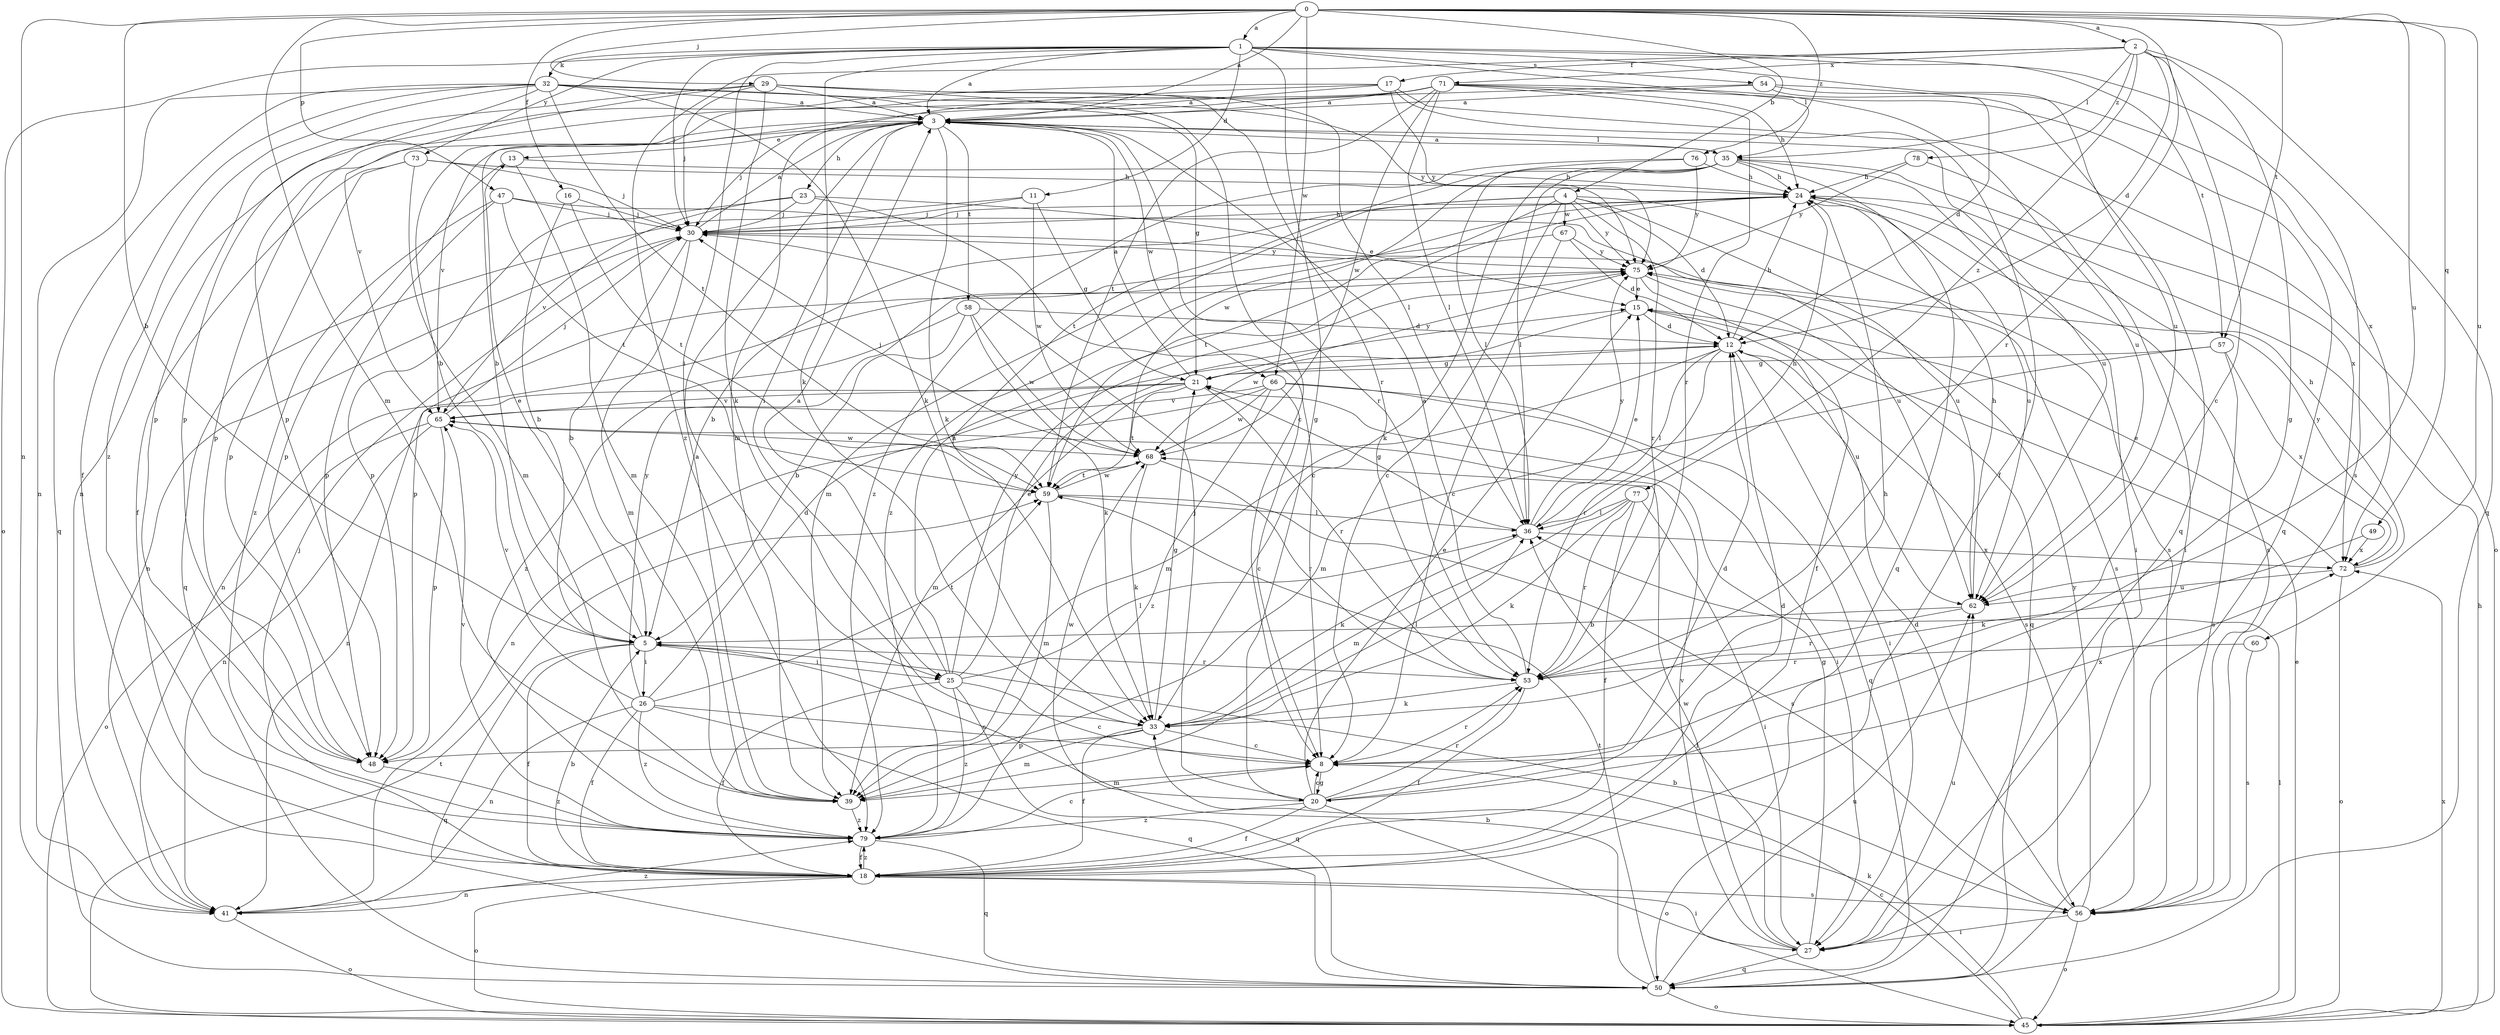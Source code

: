 strict digraph  {
0;
1;
2;
3;
4;
5;
8;
11;
12;
13;
15;
16;
17;
18;
20;
21;
23;
24;
25;
26;
27;
29;
30;
32;
33;
35;
36;
39;
41;
45;
47;
48;
49;
50;
53;
54;
56;
57;
58;
59;
60;
62;
65;
66;
67;
68;
71;
72;
73;
75;
76;
77;
78;
79;
0 -> 1  [label=a];
0 -> 2  [label=a];
0 -> 3  [label=a];
0 -> 4  [label=b];
0 -> 5  [label=b];
0 -> 16  [label=f];
0 -> 29  [label=j];
0 -> 39  [label=m];
0 -> 41  [label=n];
0 -> 47  [label=p];
0 -> 49  [label=q];
0 -> 53  [label=r];
0 -> 57  [label=t];
0 -> 60  [label=u];
0 -> 62  [label=u];
0 -> 66  [label=w];
0 -> 76  [label=z];
1 -> 3  [label=a];
1 -> 11  [label=d];
1 -> 20  [label=g];
1 -> 25  [label=i];
1 -> 30  [label=j];
1 -> 32  [label=k];
1 -> 33  [label=k];
1 -> 35  [label=l];
1 -> 45  [label=o];
1 -> 54  [label=s];
1 -> 56  [label=s];
1 -> 57  [label=t];
1 -> 62  [label=u];
1 -> 73  [label=y];
2 -> 8  [label=c];
2 -> 12  [label=d];
2 -> 17  [label=f];
2 -> 20  [label=g];
2 -> 35  [label=l];
2 -> 50  [label=q];
2 -> 71  [label=x];
2 -> 77  [label=z];
2 -> 78  [label=z];
2 -> 79  [label=z];
3 -> 13  [label=e];
3 -> 23  [label=h];
3 -> 25  [label=i];
3 -> 30  [label=j];
3 -> 33  [label=k];
3 -> 35  [label=l];
3 -> 48  [label=p];
3 -> 53  [label=r];
3 -> 58  [label=t];
3 -> 62  [label=u];
3 -> 65  [label=v];
3 -> 66  [label=w];
4 -> 5  [label=b];
4 -> 8  [label=c];
4 -> 12  [label=d];
4 -> 39  [label=m];
4 -> 53  [label=r];
4 -> 56  [label=s];
4 -> 59  [label=t];
4 -> 62  [label=u];
4 -> 67  [label=w];
4 -> 75  [label=y];
5 -> 13  [label=e];
5 -> 18  [label=f];
5 -> 25  [label=i];
5 -> 26  [label=i];
5 -> 50  [label=q];
5 -> 53  [label=r];
8 -> 20  [label=g];
8 -> 39  [label=m];
8 -> 53  [label=r];
8 -> 72  [label=x];
11 -> 21  [label=g];
11 -> 30  [label=j];
11 -> 50  [label=q];
11 -> 68  [label=w];
12 -> 21  [label=g];
12 -> 24  [label=h];
12 -> 27  [label=i];
12 -> 36  [label=l];
12 -> 39  [label=m];
12 -> 53  [label=r];
12 -> 56  [label=s];
13 -> 24  [label=h];
13 -> 39  [label=m];
13 -> 48  [label=p];
15 -> 12  [label=d];
15 -> 62  [label=u];
15 -> 68  [label=w];
16 -> 5  [label=b];
16 -> 30  [label=j];
16 -> 59  [label=t];
17 -> 3  [label=a];
17 -> 18  [label=f];
17 -> 39  [label=m];
17 -> 41  [label=n];
17 -> 45  [label=o];
17 -> 75  [label=y];
18 -> 5  [label=b];
18 -> 12  [label=d];
18 -> 27  [label=i];
18 -> 30  [label=j];
18 -> 41  [label=n];
18 -> 45  [label=o];
18 -> 56  [label=s];
18 -> 79  [label=z];
20 -> 8  [label=c];
20 -> 12  [label=d];
20 -> 15  [label=e];
20 -> 18  [label=f];
20 -> 24  [label=h];
20 -> 30  [label=j];
20 -> 45  [label=o];
20 -> 53  [label=r];
20 -> 68  [label=w];
20 -> 79  [label=z];
21 -> 3  [label=a];
21 -> 39  [label=m];
21 -> 41  [label=n];
21 -> 53  [label=r];
21 -> 59  [label=t];
21 -> 65  [label=v];
21 -> 75  [label=y];
23 -> 8  [label=c];
23 -> 15  [label=e];
23 -> 30  [label=j];
23 -> 48  [label=p];
23 -> 65  [label=v];
24 -> 30  [label=j];
24 -> 56  [label=s];
24 -> 62  [label=u];
24 -> 79  [label=z];
25 -> 3  [label=a];
25 -> 8  [label=c];
25 -> 15  [label=e];
25 -> 18  [label=f];
25 -> 24  [label=h];
25 -> 36  [label=l];
25 -> 50  [label=q];
25 -> 75  [label=y];
25 -> 79  [label=z];
26 -> 8  [label=c];
26 -> 12  [label=d];
26 -> 18  [label=f];
26 -> 41  [label=n];
26 -> 50  [label=q];
26 -> 59  [label=t];
26 -> 65  [label=v];
26 -> 75  [label=y];
26 -> 79  [label=z];
27 -> 21  [label=g];
27 -> 36  [label=l];
27 -> 50  [label=q];
27 -> 62  [label=u];
27 -> 65  [label=v];
27 -> 68  [label=w];
29 -> 3  [label=a];
29 -> 8  [label=c];
29 -> 30  [label=j];
29 -> 33  [label=k];
29 -> 36  [label=l];
29 -> 48  [label=p];
29 -> 53  [label=r];
29 -> 65  [label=v];
30 -> 3  [label=a];
30 -> 5  [label=b];
30 -> 24  [label=h];
30 -> 39  [label=m];
30 -> 41  [label=n];
30 -> 56  [label=s];
30 -> 75  [label=y];
32 -> 3  [label=a];
32 -> 18  [label=f];
32 -> 21  [label=g];
32 -> 33  [label=k];
32 -> 41  [label=n];
32 -> 48  [label=p];
32 -> 50  [label=q];
32 -> 59  [label=t];
32 -> 75  [label=y];
32 -> 79  [label=z];
33 -> 8  [label=c];
33 -> 18  [label=f];
33 -> 21  [label=g];
33 -> 36  [label=l];
33 -> 39  [label=m];
33 -> 48  [label=p];
35 -> 3  [label=a];
35 -> 24  [label=h];
35 -> 27  [label=i];
35 -> 33  [label=k];
35 -> 36  [label=l];
35 -> 50  [label=q];
35 -> 59  [label=t];
35 -> 68  [label=w];
35 -> 72  [label=x];
36 -> 15  [label=e];
36 -> 21  [label=g];
36 -> 24  [label=h];
36 -> 33  [label=k];
36 -> 72  [label=x];
36 -> 75  [label=y];
39 -> 3  [label=a];
39 -> 79  [label=z];
41 -> 45  [label=o];
41 -> 79  [label=z];
45 -> 8  [label=c];
45 -> 15  [label=e];
45 -> 24  [label=h];
45 -> 33  [label=k];
45 -> 36  [label=l];
45 -> 59  [label=t];
45 -> 72  [label=x];
47 -> 30  [label=j];
47 -> 48  [label=p];
47 -> 59  [label=t];
47 -> 62  [label=u];
47 -> 79  [label=z];
48 -> 79  [label=z];
49 -> 33  [label=k];
49 -> 72  [label=x];
50 -> 5  [label=b];
50 -> 45  [label=o];
50 -> 59  [label=t];
50 -> 62  [label=u];
53 -> 3  [label=a];
53 -> 18  [label=f];
53 -> 33  [label=k];
54 -> 3  [label=a];
54 -> 5  [label=b];
54 -> 12  [label=d];
54 -> 50  [label=q];
54 -> 72  [label=x];
56 -> 5  [label=b];
56 -> 12  [label=d];
56 -> 27  [label=i];
56 -> 45  [label=o];
56 -> 75  [label=y];
57 -> 21  [label=g];
57 -> 39  [label=m];
57 -> 56  [label=s];
57 -> 72  [label=x];
58 -> 5  [label=b];
58 -> 12  [label=d];
58 -> 33  [label=k];
58 -> 68  [label=w];
58 -> 79  [label=z];
59 -> 36  [label=l];
59 -> 39  [label=m];
59 -> 56  [label=s];
59 -> 68  [label=w];
60 -> 53  [label=r];
60 -> 56  [label=s];
62 -> 5  [label=b];
62 -> 24  [label=h];
62 -> 53  [label=r];
65 -> 30  [label=j];
65 -> 41  [label=n];
65 -> 45  [label=o];
65 -> 48  [label=p];
65 -> 68  [label=w];
66 -> 8  [label=c];
66 -> 27  [label=i];
66 -> 41  [label=n];
66 -> 50  [label=q];
66 -> 65  [label=v];
66 -> 68  [label=w];
66 -> 79  [label=z];
67 -> 8  [label=c];
67 -> 12  [label=d];
67 -> 48  [label=p];
67 -> 75  [label=y];
68 -> 30  [label=j];
68 -> 33  [label=k];
68 -> 53  [label=r];
68 -> 59  [label=t];
71 -> 3  [label=a];
71 -> 5  [label=b];
71 -> 24  [label=h];
71 -> 36  [label=l];
71 -> 48  [label=p];
71 -> 50  [label=q];
71 -> 53  [label=r];
71 -> 59  [label=t];
71 -> 62  [label=u];
71 -> 68  [label=w];
72 -> 15  [label=e];
72 -> 24  [label=h];
72 -> 45  [label=o];
72 -> 62  [label=u];
72 -> 75  [label=y];
73 -> 18  [label=f];
73 -> 24  [label=h];
73 -> 30  [label=j];
73 -> 39  [label=m];
73 -> 48  [label=p];
75 -> 15  [label=e];
75 -> 18  [label=f];
75 -> 41  [label=n];
75 -> 50  [label=q];
76 -> 24  [label=h];
76 -> 36  [label=l];
76 -> 75  [label=y];
76 -> 79  [label=z];
77 -> 18  [label=f];
77 -> 27  [label=i];
77 -> 33  [label=k];
77 -> 36  [label=l];
77 -> 39  [label=m];
77 -> 53  [label=r];
78 -> 24  [label=h];
78 -> 27  [label=i];
78 -> 75  [label=y];
79 -> 8  [label=c];
79 -> 18  [label=f];
79 -> 50  [label=q];
79 -> 65  [label=v];
}
